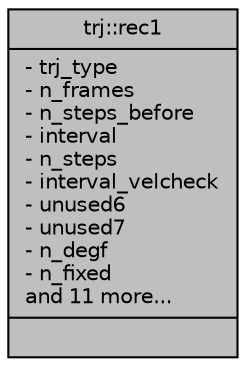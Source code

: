 digraph "trj::rec1"
{
  edge [fontname="Helvetica",fontsize="10",labelfontname="Helvetica",labelfontsize="10"];
  node [fontname="Helvetica",fontsize="10",shape=record];
  Node1 [label="{trj::rec1\n|- trj_type\l- n_frames\l- n_steps_before\l- interval\l- n_steps\l- interval_velcheck\l- unused6\l- unused7\l- n_degf\l- n_fixed\land 11 more...\l|}",height=0.2,width=0.4,color="black", fillcolor="grey75", style="filled" fontcolor="black"];
}

